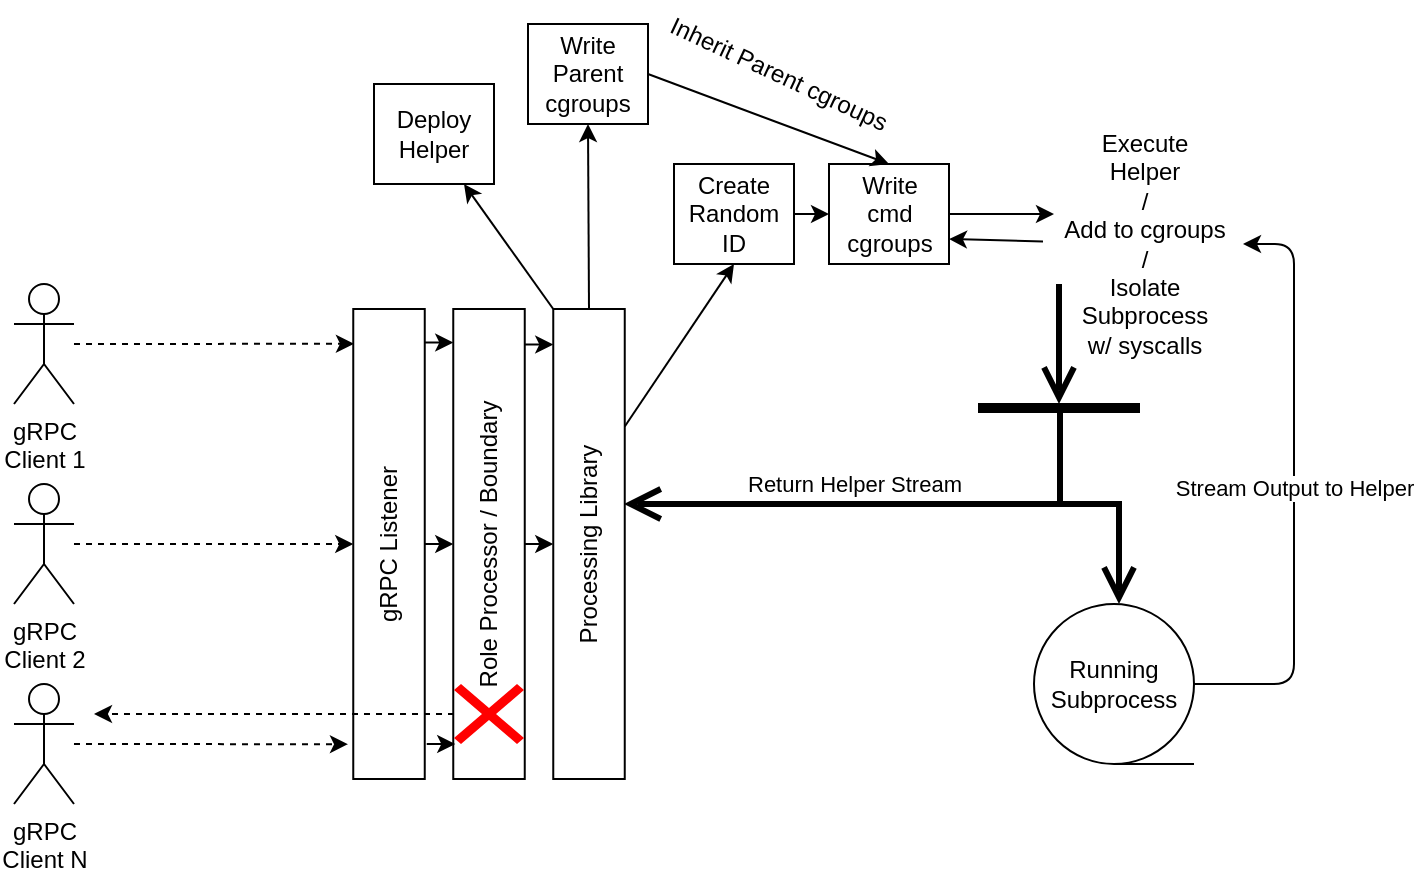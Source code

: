 <mxfile>
    <diagram id="3mBuW6wdLFbSz_ulmDaW" name="Page-1">
        <mxGraphModel dx="598" dy="349" grid="1" gridSize="10" guides="1" tooltips="1" connect="1" arrows="1" fold="1" page="1" pageScale="1" pageWidth="850" pageHeight="1100" background="#ffffff" math="0" shadow="0">
            <root>
                <mxCell id="0"/>
                <mxCell id="1" parent="0"/>
                <mxCell id="42" style="edgeStyle=none;html=1;entryX=0.926;entryY=0.01;entryDx=0;entryDy=0;entryPerimeter=0;dashed=1;" parent="1" source="25" target="30" edge="1">
                    <mxGeometry relative="1" as="geometry"/>
                </mxCell>
                <mxCell id="25" value="gRPC&lt;br&gt;Client 1" style="shape=umlActor;verticalLabelPosition=bottom;verticalAlign=top;html=1;outlineConnect=0;" parent="1" vertex="1">
                    <mxGeometry x="80" y="210" width="30" height="60" as="geometry"/>
                </mxCell>
                <mxCell id="41" style="edgeStyle=none;html=1;entryX=0.5;entryY=0;entryDx=0;entryDy=0;dashed=1;" parent="1" source="26" target="30" edge="1">
                    <mxGeometry relative="1" as="geometry"/>
                </mxCell>
                <mxCell id="26" value="gRPC&lt;br&gt;Client 2" style="shape=umlActor;verticalLabelPosition=bottom;verticalAlign=top;html=1;outlineConnect=0;" parent="1" vertex="1">
                    <mxGeometry x="80" y="310" width="30" height="60" as="geometry"/>
                </mxCell>
                <mxCell id="40" style="edgeStyle=none;html=1;entryX=0.074;entryY=-0.074;entryDx=0;entryDy=0;entryPerimeter=0;dashed=1;" parent="1" source="27" target="30" edge="1">
                    <mxGeometry relative="1" as="geometry"/>
                </mxCell>
                <mxCell id="27" value="gRPC&lt;br&gt;Client N" style="shape=umlActor;verticalLabelPosition=bottom;verticalAlign=top;html=1;outlineConnect=0;" parent="1" vertex="1">
                    <mxGeometry x="80" y="410" width="30" height="60" as="geometry"/>
                </mxCell>
                <mxCell id="39" value="" style="group" parent="1" vertex="1" connectable="0">
                    <mxGeometry x="252.5" y="200" width="130" height="280" as="geometry"/>
                </mxCell>
                <mxCell id="43" style="edgeStyle=none;html=1;exitX=0.75;exitY=1;exitDx=0;exitDy=0;entryX=0.75;entryY=0;entryDx=0;entryDy=0;" parent="39" edge="1">
                    <mxGeometry relative="1" as="geometry">
                        <mxPoint x="32.872" y="39.25" as="sourcePoint"/>
                        <mxPoint x="47.128" y="39.25" as="targetPoint"/>
                    </mxGeometry>
                </mxCell>
                <mxCell id="44" style="edgeStyle=none;html=1;exitX=0.5;exitY=1;exitDx=0;exitDy=0;entryX=0.5;entryY=0;entryDx=0;entryDy=0;" parent="39" source="30" target="31" edge="1">
                    <mxGeometry relative="1" as="geometry"/>
                </mxCell>
                <mxCell id="30" value="gRPC Listener" style="rounded=0;whiteSpace=wrap;html=1;rotation=-90;" parent="39" vertex="1">
                    <mxGeometry x="-102.5" y="122.128" width="235" height="35.745" as="geometry"/>
                </mxCell>
                <mxCell id="46" style="edgeStyle=none;html=1;exitX=0.75;exitY=1;exitDx=0;exitDy=0;entryX=0.75;entryY=0;entryDx=0;entryDy=0;" parent="39" edge="1">
                    <mxGeometry relative="1" as="geometry">
                        <mxPoint x="82.872" y="40.25" as="sourcePoint"/>
                        <mxPoint x="97.128" y="40.25" as="targetPoint"/>
                    </mxGeometry>
                </mxCell>
                <mxCell id="47" style="edgeStyle=none;html=1;exitX=0.5;exitY=1;exitDx=0;exitDy=0;entryX=0.5;entryY=0;entryDx=0;entryDy=0;" parent="39" source="31" target="32" edge="1">
                    <mxGeometry relative="1" as="geometry"/>
                </mxCell>
                <mxCell id="31" value="Role Processor / Boundary" style="rounded=0;whiteSpace=wrap;html=1;rotation=-90;" parent="39" vertex="1">
                    <mxGeometry x="-52.5" y="122.128" width="235" height="35.745" as="geometry"/>
                </mxCell>
                <mxCell id="32" value="Processing Library" style="rounded=0;whiteSpace=wrap;html=1;rotation=-90;" parent="39" vertex="1">
                    <mxGeometry x="-2.5" y="122.128" width="235" height="35.745" as="geometry"/>
                </mxCell>
                <mxCell id="83" value="" style="shape=mxgraph.mockup.markup.redX;fillColor=#ff0000;html=1;shadow=0;strokeColor=none;labelBackgroundColor=none;labelBorderColor=none;fontColor=#FFFFFF;" parent="39" vertex="1">
                    <mxGeometry x="47.5" y="210" width="35" height="30" as="geometry"/>
                </mxCell>
                <mxCell id="53" style="edgeStyle=none;html=1;exitX=1;exitY=0.5;exitDx=0;exitDy=0;" parent="1" source="50" edge="1">
                    <mxGeometry relative="1" as="geometry">
                        <mxPoint x="600" y="175" as="targetPoint"/>
                    </mxGeometry>
                </mxCell>
                <mxCell id="50" value="Write&lt;br&gt;cmd&lt;br&gt;cgroups" style="rounded=0;whiteSpace=wrap;html=1;" parent="1" vertex="1">
                    <mxGeometry x="487.5" y="150" width="60" height="50" as="geometry"/>
                </mxCell>
                <mxCell id="51" value="Deploy&lt;br&gt;Helper" style="rounded=0;whiteSpace=wrap;html=1;" parent="1" vertex="1">
                    <mxGeometry x="260" y="110" width="60" height="50" as="geometry"/>
                </mxCell>
                <mxCell id="57" style="edgeStyle=none;html=1;exitX=1;exitY=0.5;exitDx=0;exitDy=0;entryX=0;entryY=0.5;entryDx=0;entryDy=0;" parent="1" source="55" target="50" edge="1">
                    <mxGeometry relative="1" as="geometry"/>
                </mxCell>
                <mxCell id="55" value="Create&lt;br&gt;Random&lt;br&gt;ID" style="rounded=0;whiteSpace=wrap;html=1;" parent="1" vertex="1">
                    <mxGeometry x="410" y="150" width="60" height="50" as="geometry"/>
                </mxCell>
                <mxCell id="56" style="edgeStyle=none;html=1;exitX=0.75;exitY=1;exitDx=0;exitDy=0;entryX=0.5;entryY=1;entryDx=0;entryDy=0;" parent="1" source="32" target="55" edge="1">
                    <mxGeometry relative="1" as="geometry"/>
                </mxCell>
                <mxCell id="61" value="" style="shape=rect;html=1;fillColor=#000000;verticalLabelPosition=bottom;verticalAlignment=top;rotation=90;" parent="1" vertex="1">
                    <mxGeometry x="600.5" y="232" width="4" height="80" as="geometry"/>
                </mxCell>
                <mxCell id="62" value="" style="edgeStyle=elbowEdgeStyle;html=1;elbow=horizontal;endArrow=none;rounded=0;startArrow=open;strokeWidth=3;startSize=12;" parent="1" source="61" edge="1">
                    <mxGeometry relative="1" as="geometry">
                        <mxPoint x="602.5" y="210" as="targetPoint"/>
                    </mxGeometry>
                </mxCell>
                <mxCell id="63" value="" style="edgeStyle=elbowEdgeStyle;html=1;elbow=vertical;endArrow=open;rounded=0;strokeWidth=3;endSize=12;" parent="1" edge="1">
                    <mxGeometry relative="1" as="geometry">
                        <mxPoint x="632.5" y="370" as="targetPoint"/>
                        <mxPoint x="603" y="270" as="sourcePoint"/>
                    </mxGeometry>
                </mxCell>
                <mxCell id="66" value="" style="edgeStyle=elbowEdgeStyle;html=1;elbow=vertical;endArrow=open;rounded=0;strokeWidth=3;endSize=12;" parent="1" edge="1">
                    <mxGeometry relative="1" as="geometry">
                        <mxPoint x="385" y="320" as="targetPoint"/>
                        <mxPoint x="603" y="270" as="sourcePoint"/>
                        <Array as="points">
                            <mxPoint x="490" y="320"/>
                        </Array>
                    </mxGeometry>
                </mxCell>
                <mxCell id="71" value="Return Helper Stream" style="edgeLabel;html=1;align=center;verticalAlign=middle;resizable=0;points=[];" parent="66" vertex="1" connectable="0">
                    <mxGeometry x="0.142" y="-1" relative="1" as="geometry">
                        <mxPoint y="-9" as="offset"/>
                    </mxGeometry>
                </mxCell>
                <mxCell id="92" style="edgeStyle=none;html=1;entryX=1;entryY=0.75;entryDx=0;entryDy=0;fontColor=#FFFFFF;" parent="1" source="70" target="50" edge="1">
                    <mxGeometry relative="1" as="geometry"/>
                </mxCell>
                <mxCell id="70" value="Execute&lt;br&gt;Helper&lt;br&gt;/&lt;br&gt;Add to cgroups&lt;br&gt;/&lt;br&gt;Isolate&lt;br&gt;Subprocess&lt;br&gt;w/ syscalls" style="text;html=1;align=center;verticalAlign=middle;resizable=0;points=[];autosize=1;strokeColor=none;fillColor=none;" parent="1" vertex="1">
                    <mxGeometry x="594.5" y="130" width="100" height="120" as="geometry"/>
                </mxCell>
                <mxCell id="72" value="Running&lt;br&gt;Subprocess" style="shape=tapeData;whiteSpace=wrap;html=1;perimeter=ellipsePerimeter;" parent="1" vertex="1">
                    <mxGeometry x="590" y="370" width="80" height="80" as="geometry"/>
                </mxCell>
                <mxCell id="74" value="Stream Output to Helper" style="edgeStyle=elbowEdgeStyle;elbow=horizontal;endArrow=classic;html=1;exitX=1;exitY=0.5;exitDx=0;exitDy=0;" parent="1" source="72" target="70" edge="1">
                    <mxGeometry width="50" height="50" relative="1" as="geometry">
                        <mxPoint x="770" y="470" as="sourcePoint"/>
                        <mxPoint x="890" y="260" as="targetPoint"/>
                        <Array as="points">
                            <mxPoint x="720" y="340"/>
                        </Array>
                    </mxGeometry>
                </mxCell>
                <mxCell id="84" style="edgeStyle=none;html=1;dashed=1;fontColor=#FFFFFF;" parent="1" source="83" edge="1">
                    <mxGeometry relative="1" as="geometry">
                        <mxPoint x="120" y="425" as="targetPoint"/>
                    </mxGeometry>
                </mxCell>
                <mxCell id="85" style="edgeStyle=none;html=1;exitX=0.5;exitY=1;exitDx=0;exitDy=0;entryX=0.5;entryY=0;entryDx=0;entryDy=0;" parent="1" edge="1">
                    <mxGeometry relative="1" as="geometry">
                        <mxPoint x="286.372" y="440" as="sourcePoint"/>
                        <mxPoint x="300.628" y="440" as="targetPoint"/>
                    </mxGeometry>
                </mxCell>
                <mxCell id="86" style="edgeStyle=none;html=1;exitX=1;exitY=0.5;exitDx=0;exitDy=0;fontColor=#FFFFFF;entryX=0.5;entryY=1;entryDx=0;entryDy=0;" parent="1" source="32" target="87" edge="1">
                    <mxGeometry relative="1" as="geometry">
                        <mxPoint x="368" y="140" as="targetPoint"/>
                    </mxGeometry>
                </mxCell>
                <mxCell id="88" style="edgeStyle=none;html=1;exitX=1;exitY=0.5;exitDx=0;exitDy=0;entryX=0.5;entryY=0;entryDx=0;entryDy=0;fontColor=#FFFFFF;" parent="1" source="87" target="50" edge="1">
                    <mxGeometry relative="1" as="geometry"/>
                </mxCell>
                <mxCell id="87" value="Write&lt;br&gt;Parent&lt;br&gt;cgroups" style="rounded=0;whiteSpace=wrap;html=1;" parent="1" vertex="1">
                    <mxGeometry x="337" y="80" width="60" height="50" as="geometry"/>
                </mxCell>
                <mxCell id="89" style="edgeStyle=none;html=1;exitX=1;exitY=0;exitDx=0;exitDy=0;entryX=0.75;entryY=1;entryDx=0;entryDy=0;fontColor=#FFFFFF;" parent="1" source="32" target="51" edge="1">
                    <mxGeometry relative="1" as="geometry"/>
                </mxCell>
                <mxCell id="93" value="Inherit Parent cgroups" style="text;html=1;align=center;verticalAlign=middle;resizable=0;points=[];autosize=1;strokeColor=none;fillColor=none;rotation=25;" parent="1" vertex="1">
                    <mxGeometry x="397" y="95" width="130" height="20" as="geometry"/>
                </mxCell>
            </root>
        </mxGraphModel>
    </diagram>
</mxfile>